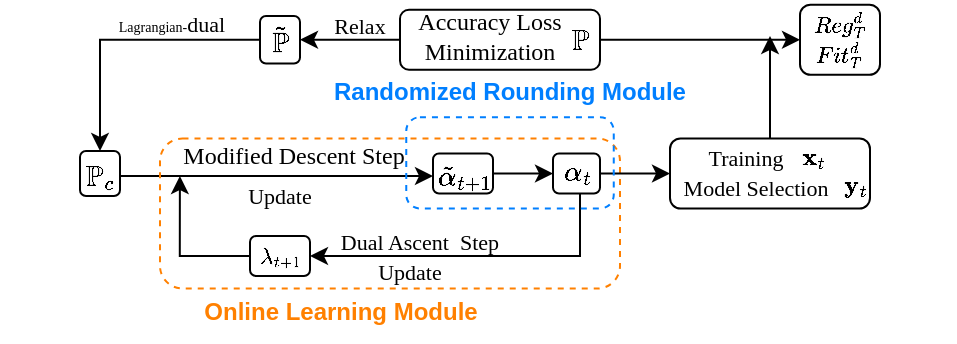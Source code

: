 <mxfile version="20.8.10" type="github">
  <diagram name="第 1 页" id="SSLs9a8aK7hEzwHF-V_V">
    <mxGraphModel dx="470" dy="238" grid="1" gridSize="10" guides="1" tooltips="1" connect="1" arrows="1" fold="1" page="1" pageScale="1" pageWidth="827" pageHeight="1169" math="1" shadow="0">
      <root>
        <mxCell id="0" />
        <mxCell id="1" parent="0" />
        <mxCell id="sfnMSoEM-NCYtmPpQdEC-3" value="$$\mathbb{P}$$" style="text;html=1;strokeColor=none;fillColor=none;align=center;verticalAlign=middle;whiteSpace=wrap;rounded=0;" parent="1" vertex="1">
          <mxGeometry x="620" y="281.88" width="20" height="20" as="geometry" />
        </mxCell>
        <mxCell id="sfnMSoEM-NCYtmPpQdEC-15" value="" style="edgeStyle=orthogonalEdgeStyle;rounded=0;orthogonalLoop=1;jettySize=auto;html=1;fontFamily=Times New Roman;fontSize=11;entryX=0.5;entryY=0;entryDx=0;entryDy=0;exitX=0;exitY=0.5;exitDx=0;exitDy=0;" parent="1" source="Pp01OgDB8cOK3t0NA6hv-35" target="Pp01OgDB8cOK3t0NA6hv-34" edge="1">
          <mxGeometry relative="1" as="geometry">
            <mxPoint x="360" y="360" as="targetPoint" />
            <Array as="points">
              <mxPoint x="390" y="292" />
            </Array>
          </mxGeometry>
        </mxCell>
        <mxCell id="sfnMSoEM-NCYtmPpQdEC-5" value="$$\tilde{\mathbb{P}}$$" style="text;html=1;strokeColor=none;fillColor=none;align=center;verticalAlign=middle;whiteSpace=wrap;rounded=0;" parent="1" vertex="1">
          <mxGeometry x="470" y="281.88" width="20" height="20" as="geometry" />
        </mxCell>
        <mxCell id="sfnMSoEM-NCYtmPpQdEC-8" value="&lt;p style=&quot;line-height: 0%;&quot;&gt;&lt;font face=&quot;Times New Roman&quot; style=&quot;font-size: 11px;&quot;&gt;Relax&lt;/font&gt;&lt;/p&gt;" style="text;html=1;strokeColor=none;fillColor=none;align=center;verticalAlign=middle;whiteSpace=wrap;rounded=0;fontSize=7;" parent="1" vertex="1">
          <mxGeometry x="500" y="275" width="40" height="20" as="geometry" />
        </mxCell>
        <mxCell id="sfnMSoEM-NCYtmPpQdEC-16" value="&lt;font face=&quot;Times New Roman&quot;&gt;Lagrangian-&lt;/font&gt;&lt;span style=&quot;font-size: 11px; font-family: &amp;quot;Times New Roman&amp;quot;; background-color: initial;&quot;&gt;dual&lt;/span&gt;&lt;font face=&quot;Times New Roman&quot;&gt;&lt;br&gt;&lt;/font&gt;" style="text;html=1;strokeColor=none;fillColor=none;align=center;verticalAlign=middle;whiteSpace=wrap;rounded=0;fontSize=7;" parent="1" vertex="1">
          <mxGeometry x="351.25" y="272.19" width="150" height="24.38" as="geometry" />
        </mxCell>
        <mxCell id="sfnMSoEM-NCYtmPpQdEC-17" value="$$\mathbb{P}_c$$" style="text;html=1;strokeColor=none;fillColor=none;align=center;verticalAlign=middle;whiteSpace=wrap;rounded=0;" parent="1" vertex="1">
          <mxGeometry x="380" y="350" width="20" height="20" as="geometry" />
        </mxCell>
        <mxCell id="sfnMSoEM-NCYtmPpQdEC-20" value="" style="edgeStyle=orthogonalEdgeStyle;rounded=0;orthogonalLoop=1;jettySize=auto;html=1;fontFamily=Times New Roman;fontSize=11;entryX=0;entryY=0.5;entryDx=0;entryDy=0;exitX=1;exitY=0.5;exitDx=0;exitDy=0;" parent="1" source="sfnMSoEM-NCYtmPpQdEC-17" target="sfnMSoEM-NCYtmPpQdEC-21" edge="1">
          <mxGeometry relative="1" as="geometry">
            <mxPoint x="399" y="360" as="sourcePoint" />
            <mxPoint x="429" y="360" as="targetPoint" />
          </mxGeometry>
        </mxCell>
        <mxCell id="sfnMSoEM-NCYtmPpQdEC-21" value="$$\tilde{\alpha}_{t+1}$$" style="text;html=1;strokeColor=none;fillColor=none;align=center;verticalAlign=middle;whiteSpace=wrap;rounded=0;" parent="1" vertex="1">
          <mxGeometry x="556.5" y="350" width="30" height="20" as="geometry" />
        </mxCell>
        <mxCell id="sfnMSoEM-NCYtmPpQdEC-22" value="&lt;p style=&quot;line-height: 0%;&quot;&gt;&lt;font face=&quot;Times New Roman&quot; style=&quot;font-size: 11px;&quot;&gt;Update&lt;/font&gt;&lt;/p&gt;" style="text;html=1;strokeColor=none;fillColor=none;align=center;verticalAlign=middle;whiteSpace=wrap;rounded=0;fontSize=7;" parent="1" vertex="1">
          <mxGeometry x="460" y="365" width="40" height="10" as="geometry" />
        </mxCell>
        <mxCell id="sfnMSoEM-NCYtmPpQdEC-29" value="" style="edgeStyle=orthogonalEdgeStyle;rounded=0;orthogonalLoop=1;jettySize=auto;html=1;fontFamily=Times New Roman;fontSize=11;exitX=1;exitY=0.5;exitDx=0;exitDy=0;entryX=0;entryY=0.5;entryDx=0;entryDy=0;" parent="1" source="Pp01OgDB8cOK3t0NA6hv-20" target="Pp01OgDB8cOK3t0NA6hv-44" edge="1">
          <mxGeometry relative="1" as="geometry">
            <mxPoint x="740" y="320" as="targetPoint" />
            <mxPoint x="720" y="320" as="sourcePoint" />
          </mxGeometry>
        </mxCell>
        <mxCell id="sfnMSoEM-NCYtmPpQdEC-28" value="$${Reg}_{T}^{d}$$" style="text;html=1;strokeColor=none;fillColor=none;align=center;verticalAlign=middle;whiteSpace=wrap;rounded=0;fontSize=11;fontFamily=Times New Roman;" parent="1" vertex="1">
          <mxGeometry x="745" y="274.38" width="30" height="20" as="geometry" />
        </mxCell>
        <mxCell id="sfnMSoEM-NCYtmPpQdEC-36" value="" style="rounded=1;whiteSpace=wrap;html=1;labelBorderColor=none;fontFamily=Times New Roman;fontSize=11;fillColor=none;strokeColor=none;" parent="1" vertex="1">
          <mxGeometry x="730" y="275" height="60" as="geometry" />
        </mxCell>
        <mxCell id="sfnMSoEM-NCYtmPpQdEC-48" style="edgeStyle=orthogonalEdgeStyle;rounded=0;orthogonalLoop=1;jettySize=auto;html=1;fontFamily=Times New Roman;fontSize=11;entryX=0.321;entryY=1;entryDx=0;entryDy=0;entryPerimeter=0;exitX=0;exitY=0.5;exitDx=0;exitDy=0;" parent="1" source="Pp01OgDB8cOK3t0NA6hv-29" edge="1">
          <mxGeometry relative="1" as="geometry">
            <mxPoint x="429.94" y="360" as="targetPoint" />
            <Array as="points">
              <mxPoint x="430" y="400" />
            </Array>
            <mxPoint x="450" y="400" as="sourcePoint" />
          </mxGeometry>
        </mxCell>
        <mxCell id="sfnMSoEM-NCYtmPpQdEC-39" value="$$\lambda_{t+1}$$" style="text;html=1;strokeColor=none;fillColor=none;align=center;verticalAlign=middle;whiteSpace=wrap;rounded=0;fontSize=11;fontFamily=Times New Roman;" parent="1" vertex="1">
          <mxGeometry x="465" y="390" width="30" height="20" as="geometry" />
        </mxCell>
        <mxCell id="sfnMSoEM-NCYtmPpQdEC-41" value="Dual Ascent&amp;nbsp; Step" style="text;html=1;strokeColor=none;fillColor=none;align=center;verticalAlign=middle;whiteSpace=wrap;rounded=0;fontSize=11;fontFamily=Times New Roman;" parent="1" vertex="1">
          <mxGeometry x="500" y="382.5" width="100" height="20" as="geometry" />
        </mxCell>
        <mxCell id="sfnMSoEM-NCYtmPpQdEC-50" value="Update" style="text;html=1;strokeColor=none;fillColor=none;align=center;verticalAlign=middle;whiteSpace=wrap;rounded=0;fontSize=11;fontFamily=Times New Roman;" parent="1" vertex="1">
          <mxGeometry x="510" y="402.5" width="70" height="10" as="geometry" />
        </mxCell>
        <mxCell id="Pp01OgDB8cOK3t0NA6hv-5" value="Accuracy Loss&lt;br&gt;Minimization" style="text;html=1;strokeColor=none;fillColor=none;align=center;verticalAlign=middle;whiteSpace=wrap;rounded=0;fontFamily=Times New Roman;" parent="1" vertex="1">
          <mxGeometry x="540" y="275.63" width="90" height="28.12" as="geometry" />
        </mxCell>
        <mxCell id="Pp01OgDB8cOK3t0NA6hv-11" value="Model Selection" style="text;html=1;strokeColor=none;fillColor=none;align=center;verticalAlign=middle;whiteSpace=wrap;rounded=0;fontSize=11;fontFamily=Times New Roman;" parent="1" vertex="1">
          <mxGeometry x="662.5" y="356.25" width="110" height="20" as="geometry" />
        </mxCell>
        <mxCell id="Pp01OgDB8cOK3t0NA6hv-12" value="Training" style="text;html=1;strokeColor=none;fillColor=none;align=center;verticalAlign=middle;whiteSpace=wrap;rounded=0;fontSize=11;fontFamily=Times New Roman;" parent="1" vertex="1">
          <mxGeometry x="662.5" y="343.75" width="100" height="15" as="geometry" />
        </mxCell>
        <mxCell id="Pp01OgDB8cOK3t0NA6hv-15" value="$$\mathbf{x}_{t}$$" style="text;html=1;strokeColor=none;fillColor=none;align=center;verticalAlign=middle;whiteSpace=wrap;rounded=0;fontFamily=Times New Roman;" parent="1" vertex="1">
          <mxGeometry x="730" y="346.25" width="32.5" height="7.5" as="geometry" />
        </mxCell>
        <mxCell id="Pp01OgDB8cOK3t0NA6hv-17" value="$$\mathbf{y}_{t}$$" style="text;html=1;strokeColor=none;fillColor=none;align=center;verticalAlign=middle;whiteSpace=wrap;rounded=0;fontFamily=Times New Roman;" parent="1" vertex="1">
          <mxGeometry x="755" y="355" width="25" height="17.5" as="geometry" />
        </mxCell>
        <mxCell id="Pp01OgDB8cOK3t0NA6hv-18" style="edgeStyle=orthogonalEdgeStyle;rounded=0;orthogonalLoop=1;jettySize=auto;html=1;exitX=0.5;exitY=1;exitDx=0;exitDy=0;fontFamily=Times New Roman;" parent="1" source="Pp01OgDB8cOK3t0NA6hv-17" target="Pp01OgDB8cOK3t0NA6hv-17" edge="1">
          <mxGeometry relative="1" as="geometry" />
        </mxCell>
        <mxCell id="dqOILAj7h7sax7pHXJvT-41" style="edgeStyle=orthogonalEdgeStyle;rounded=0;orthogonalLoop=1;jettySize=auto;html=1;fontColor=#007FFF;" parent="1" source="Pp01OgDB8cOK3t0NA6hv-19" edge="1">
          <mxGeometry relative="1" as="geometry">
            <mxPoint x="725" y="290" as="targetPoint" />
          </mxGeometry>
        </mxCell>
        <mxCell id="Pp01OgDB8cOK3t0NA6hv-19" value="" style="rounded=1;whiteSpace=wrap;html=1;strokeWidth=1;fontFamily=Times New Roman;fillColor=none;" parent="1" vertex="1">
          <mxGeometry x="675" y="341.25" width="100" height="35" as="geometry" />
        </mxCell>
        <mxCell id="Pp01OgDB8cOK3t0NA6hv-38" style="edgeStyle=orthogonalEdgeStyle;rounded=0;orthogonalLoop=1;jettySize=auto;html=1;entryX=1;entryY=0.5;entryDx=0;entryDy=0;fontFamily=Times New Roman;" parent="1" source="Pp01OgDB8cOK3t0NA6hv-20" target="Pp01OgDB8cOK3t0NA6hv-35" edge="1">
          <mxGeometry relative="1" as="geometry" />
        </mxCell>
        <mxCell id="Pp01OgDB8cOK3t0NA6hv-20" value="" style="rounded=1;whiteSpace=wrap;html=1;strokeWidth=1;fontFamily=Times New Roman;fillColor=none;" parent="1" vertex="1">
          <mxGeometry x="540" y="276.88" width="100" height="30" as="geometry" />
        </mxCell>
        <mxCell id="dqOILAj7h7sax7pHXJvT-24" value="" style="edgeStyle=orthogonalEdgeStyle;rounded=0;orthogonalLoop=1;jettySize=auto;html=1;" parent="1" source="Pp01OgDB8cOK3t0NA6hv-21" target="dqOILAj7h7sax7pHXJvT-23" edge="1">
          <mxGeometry relative="1" as="geometry" />
        </mxCell>
        <mxCell id="Pp01OgDB8cOK3t0NA6hv-21" value="" style="rounded=1;whiteSpace=wrap;html=1;strokeWidth=1;fontFamily=Times New Roman;fillColor=none;" parent="1" vertex="1">
          <mxGeometry x="556.5" y="348.75" width="30" height="20" as="geometry" />
        </mxCell>
        <mxCell id="Pp01OgDB8cOK3t0NA6hv-25" value="$${\alpha}_{t}$$" style="text;html=1;strokeColor=none;fillColor=none;align=center;verticalAlign=middle;whiteSpace=wrap;rounded=0;" parent="1" vertex="1">
          <mxGeometry x="618.25" y="348.75" width="21.75" height="17.5" as="geometry" />
        </mxCell>
        <mxCell id="Pp01OgDB8cOK3t0NA6hv-29" value="" style="rounded=1;whiteSpace=wrap;html=1;strokeWidth=1;fontFamily=Times New Roman;fillColor=none;" parent="1" vertex="1">
          <mxGeometry x="465" y="390" width="30" height="20" as="geometry" />
        </mxCell>
        <mxCell id="Pp01OgDB8cOK3t0NA6hv-34" value="" style="rounded=1;whiteSpace=wrap;html=1;strokeWidth=1;fontFamily=Times New Roman;fillColor=none;" parent="1" vertex="1">
          <mxGeometry x="380" y="347.5" width="20" height="22.5" as="geometry" />
        </mxCell>
        <mxCell id="Pp01OgDB8cOK3t0NA6hv-35" value="" style="rounded=1;whiteSpace=wrap;html=1;strokeWidth=1;fontFamily=Times New Roman;fillColor=none;" parent="1" vertex="1">
          <mxGeometry x="470" y="280" width="20" height="23.75" as="geometry" />
        </mxCell>
        <mxCell id="Pp01OgDB8cOK3t0NA6hv-44" value="" style="rounded=1;whiteSpace=wrap;html=1;strokeWidth=1;fontFamily=Times New Roman;fillColor=none;" parent="1" vertex="1">
          <mxGeometry x="740" y="274.37" width="40" height="35.01" as="geometry" />
        </mxCell>
        <mxCell id="Pp01OgDB8cOK3t0NA6hv-48" value="&lt;p style=&quot;line-height: 0%;&quot;&gt;&lt;font style=&quot;font-size: 12px;&quot; face=&quot;Times New Roman&quot;&gt;Modified Descent Step&lt;/font&gt;&lt;br&gt;&lt;/p&gt;" style="text;html=1;strokeColor=none;fillColor=none;align=center;verticalAlign=middle;whiteSpace=wrap;rounded=0;fontSize=7;" parent="1" vertex="1">
          <mxGeometry x="416.5" y="340" width="140" height="20" as="geometry" />
        </mxCell>
        <mxCell id="Pp01OgDB8cOK3t0NA6hv-49" value="$${Fit}_{T}^{d}$$" style="text;html=1;strokeColor=none;fillColor=none;align=center;verticalAlign=middle;whiteSpace=wrap;rounded=0;fontSize=11;fontFamily=Times New Roman;" parent="1" vertex="1">
          <mxGeometry x="745" y="289.39" width="30" height="20" as="geometry" />
        </mxCell>
        <mxCell id="dqOILAj7h7sax7pHXJvT-10" value="" style="rounded=1;whiteSpace=wrap;html=1;fillColor=none;strokeColor=#FF8000;dashed=1;" parent="1" vertex="1">
          <mxGeometry x="420" y="341.25" width="230" height="75" as="geometry" />
        </mxCell>
        <mxCell id="dqOILAj7h7sax7pHXJvT-37" style="edgeStyle=orthogonalEdgeStyle;rounded=0;orthogonalLoop=1;jettySize=auto;html=1;entryX=0;entryY=0.5;entryDx=0;entryDy=0;fontColor=#007FFF;" parent="1" source="dqOILAj7h7sax7pHXJvT-23" target="Pp01OgDB8cOK3t0NA6hv-19" edge="1">
          <mxGeometry relative="1" as="geometry" />
        </mxCell>
        <mxCell id="Zj2C13YoSEmznWc76173-7" style="edgeStyle=orthogonalEdgeStyle;rounded=0;orthogonalLoop=1;jettySize=auto;html=1;entryX=1;entryY=0.5;entryDx=0;entryDy=0;fontColor=#007FFF;" edge="1" parent="1" source="dqOILAj7h7sax7pHXJvT-23" target="Pp01OgDB8cOK3t0NA6hv-29">
          <mxGeometry relative="1" as="geometry">
            <Array as="points">
              <mxPoint x="630" y="400" />
            </Array>
          </mxGeometry>
        </mxCell>
        <mxCell id="dqOILAj7h7sax7pHXJvT-23" value="" style="rounded=1;whiteSpace=wrap;html=1;strokeWidth=1;fontFamily=Times New Roman;fillColor=none;" parent="1" vertex="1">
          <mxGeometry x="616.5" y="348.75" width="23.5" height="20" as="geometry" />
        </mxCell>
        <mxCell id="dqOILAj7h7sax7pHXJvT-26" value="" style="rounded=1;whiteSpace=wrap;html=1;fillColor=none;strokeColor=#007FFF;dashed=1;" parent="1" vertex="1">
          <mxGeometry x="543.13" y="330.6" width="103.75" height="45.65" as="geometry" />
        </mxCell>
        <mxCell id="dqOILAj7h7sax7pHXJvT-29" value="&lt;b&gt;&lt;font color=&quot;#ff8000&quot;&gt;Online Learning Module&lt;/font&gt;&lt;/b&gt;" style="text;html=1;strokeColor=none;fillColor=none;align=center;verticalAlign=middle;whiteSpace=wrap;rounded=0;" parent="1" vertex="1">
          <mxGeometry x="437.5" y="412.5" width="145" height="30" as="geometry" />
        </mxCell>
        <mxCell id="dqOILAj7h7sax7pHXJvT-30" value="&lt;b style=&quot;&quot;&gt;&lt;font color=&quot;#007fff&quot;&gt;Randomized Rounding Module&lt;/font&gt;&lt;/b&gt;" style="text;html=1;strokeColor=none;fillColor=none;align=center;verticalAlign=middle;whiteSpace=wrap;rounded=0;" parent="1" vertex="1">
          <mxGeometry x="501.25" y="303.15" width="187.5" height="30" as="geometry" />
        </mxCell>
      </root>
    </mxGraphModel>
  </diagram>
</mxfile>
